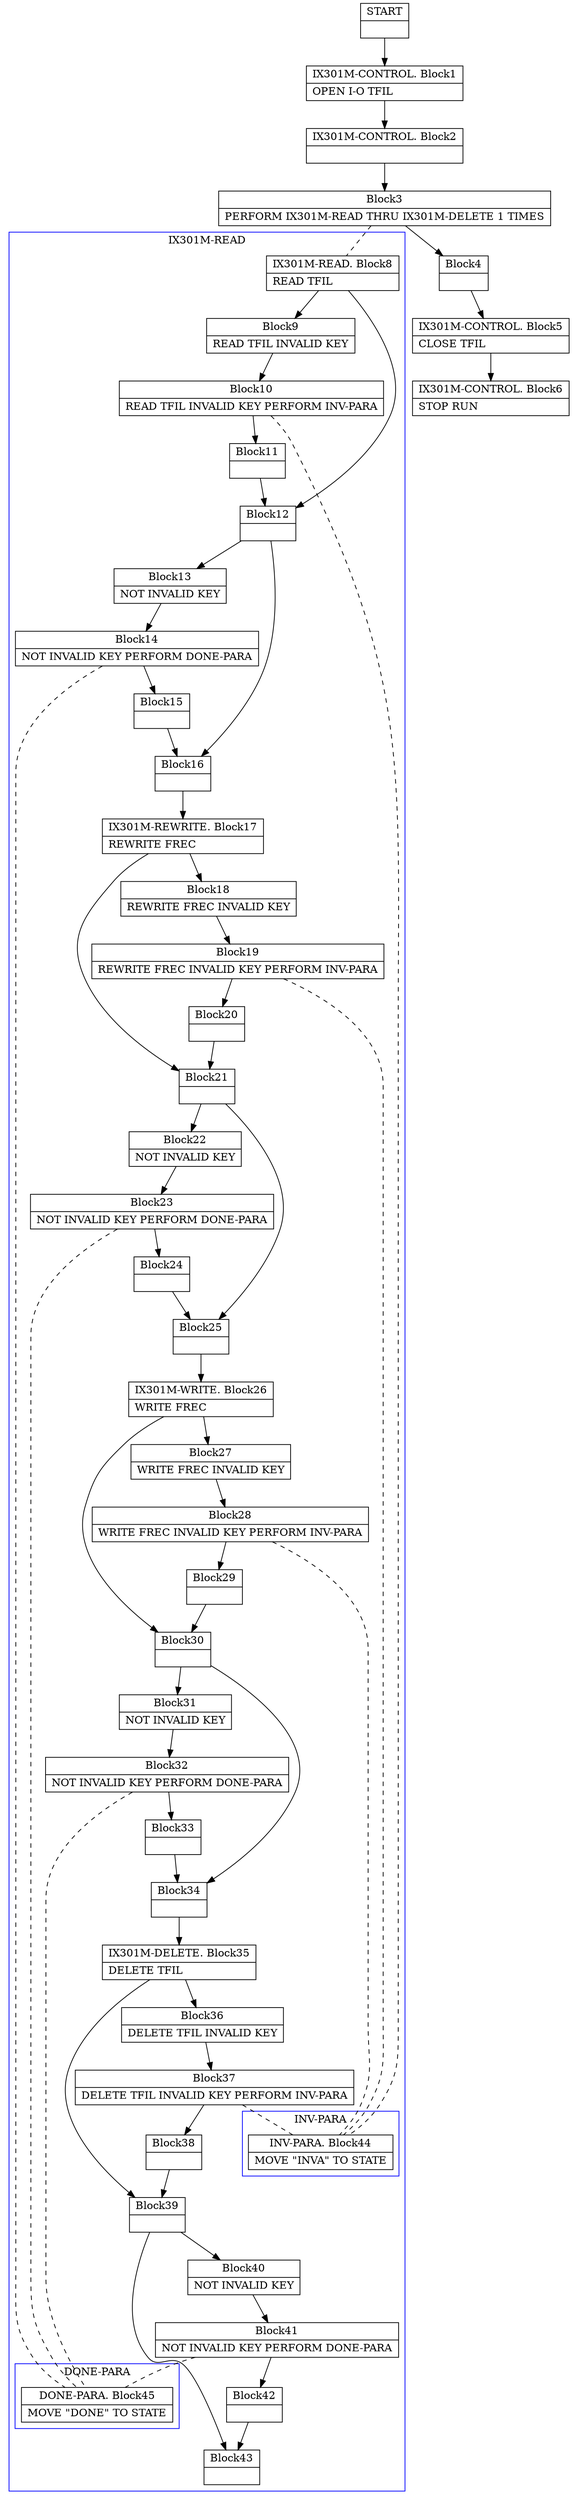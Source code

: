 digraph Cfg {
compound=true;
node [
shape = "record"
]

edge [
arrowtail = "empty"
]
Block0 [
label = "{START|}"
]
Block1 [
label = "{IX301M-CONTROL. Block1|    OPEN I-O TFIL\l}"
]
Block2 [
label = "{IX301M-CONTROL. Block2|}"
]
Block3 [
label = "{Block3|    PERFORM IX301M-READ THRU IX301M-DELETE 1 TIMES\l}"
]
subgraph cluster_1{
color = blue;
label = "IX301M-READ";
Block8 [
label = "{IX301M-READ. Block8|    READ TFIL\l}"
]
Block9 [
label = "{Block9|    READ TFIL INVALID KEY\l}"
]
Block10 [
label = "{Block10|    READ TFIL INVALID KEY PERFORM INV-PARA\l}"
]
subgraph cluster_2{
color = blue;
label = "INV-PARA";
Block44 [
label = "{INV-PARA. Block44|    MOVE \"INVA\" TO STATE\l}"
]

}
Block10 -> Block44 [style=dashed, arrowhead=none]

Block11 [
label = "{Block11|}"
]
Block12 [
label = "{Block12|}"
]
Block13 [
label = "{Block13|                NOT INVALID KEY\l}"
]
Block14 [
label = "{Block14|                NOT INVALID KEY PERFORM DONE-PARA\l}"
]
subgraph cluster_3{
color = blue;
label = "DONE-PARA";
Block45 [
label = "{DONE-PARA. Block45|    MOVE \"DONE\" TO STATE\l}"
]

}
Block14 -> Block45 [style=dashed, arrowhead=none]

Block15 [
label = "{Block15|}"
]
Block16 [
label = "{Block16|}"
]
Block17 [
label = "{IX301M-REWRITE. Block17|    REWRITE FREC\l}"
]
Block18 [
label = "{Block18|    REWRITE FREC INVALID KEY\l}"
]
Block19 [
label = "{Block19|    REWRITE FREC INVALID KEY PERFORM INV-PARA\l}"
]
subgraph cluster_4{
color = blue;
label = "INV-PARA";
Block44 [
label = "{INV-PARA. Block44|    MOVE \"INVA\" TO STATE\l}"
]

}
Block19 -> Block44 [style=dashed, arrowhead=none]

Block20 [
label = "{Block20|}"
]
Block21 [
label = "{Block21|}"
]
Block22 [
label = "{Block22|                NOT INVALID KEY\l}"
]
Block23 [
label = "{Block23|                NOT INVALID KEY PERFORM DONE-PARA\l}"
]
subgraph cluster_5{
color = blue;
label = "DONE-PARA";
Block45 [
label = "{DONE-PARA. Block45|    MOVE \"DONE\" TO STATE\l}"
]

}
Block23 -> Block45 [style=dashed, arrowhead=none]

Block24 [
label = "{Block24|}"
]
Block25 [
label = "{Block25|}"
]
Block26 [
label = "{IX301M-WRITE. Block26|    WRITE FREC\l}"
]
Block27 [
label = "{Block27|    WRITE FREC INVALID KEY\l}"
]
Block28 [
label = "{Block28|    WRITE FREC INVALID KEY PERFORM INV-PARA\l}"
]
subgraph cluster_6{
color = blue;
label = "INV-PARA";
Block44 [
label = "{INV-PARA. Block44|    MOVE \"INVA\" TO STATE\l}"
]

}
Block28 -> Block44 [style=dashed, arrowhead=none]

Block29 [
label = "{Block29|}"
]
Block30 [
label = "{Block30|}"
]
Block31 [
label = "{Block31|                NOT INVALID KEY\l}"
]
Block32 [
label = "{Block32|                NOT INVALID KEY PERFORM DONE-PARA\l}"
]
subgraph cluster_7{
color = blue;
label = "DONE-PARA";
Block45 [
label = "{DONE-PARA. Block45|    MOVE \"DONE\" TO STATE\l}"
]

}
Block32 -> Block45 [style=dashed, arrowhead=none]

Block33 [
label = "{Block33|}"
]
Block34 [
label = "{Block34|}"
]
Block35 [
label = "{IX301M-DELETE. Block35|    DELETE TFIL\l}"
]
Block36 [
label = "{Block36|    DELETE TFIL INVALID KEY\l}"
]
Block37 [
label = "{Block37|    DELETE TFIL INVALID KEY PERFORM INV-PARA\l}"
]
subgraph cluster_8{
color = blue;
label = "INV-PARA";
Block44 [
label = "{INV-PARA. Block44|    MOVE \"INVA\" TO STATE\l}"
]

}
Block37 -> Block44 [style=dashed, arrowhead=none]

Block38 [
label = "{Block38|}"
]
Block39 [
label = "{Block39|}"
]
Block40 [
label = "{Block40|                NOT INVALID KEY\l}"
]
Block41 [
label = "{Block41|                NOT INVALID KEY PERFORM DONE-PARA\l}"
]
subgraph cluster_9{
color = blue;
label = "DONE-PARA";
Block45 [
label = "{DONE-PARA. Block45|    MOVE \"DONE\" TO STATE\l}"
]

}
Block41 -> Block45 [style=dashed, arrowhead=none]

Block42 [
label = "{Block42|}"
]
Block43 [
label = "{Block43|}"
]
Block8 -> Block9
Block8 -> Block12
Block9 -> Block10
Block10 -> Block11
Block11 -> Block12
Block12 -> Block13
Block12 -> Block16
Block13 -> Block14
Block14 -> Block15
Block15 -> Block16
Block16 -> Block17
Block17 -> Block18
Block17 -> Block21
Block18 -> Block19
Block19 -> Block20
Block20 -> Block21
Block21 -> Block22
Block21 -> Block25
Block22 -> Block23
Block23 -> Block24
Block24 -> Block25
Block25 -> Block26
Block26 -> Block27
Block26 -> Block30
Block27 -> Block28
Block28 -> Block29
Block29 -> Block30
Block30 -> Block31
Block30 -> Block34
Block31 -> Block32
Block32 -> Block33
Block33 -> Block34
Block34 -> Block35
Block35 -> Block36
Block35 -> Block39
Block36 -> Block37
Block37 -> Block38
Block38 -> Block39
Block39 -> Block40
Block39 -> Block43
Block40 -> Block41
Block41 -> Block42
Block42 -> Block43

}
Block3 -> Block8 [style=dashed, arrowhead=none]

Block4 [
label = "{Block4|}"
]
Block5 [
label = "{IX301M-CONTROL. Block5|    CLOSE TFIL\l}"
]
Block6 [
label = "{IX301M-CONTROL. Block6|    STOP RUN\l}"
]
Block0 -> Block1
Block1 -> Block2
Block2 -> Block3
Block3 -> Block4
Block4 -> Block5
Block5 -> Block6

}
